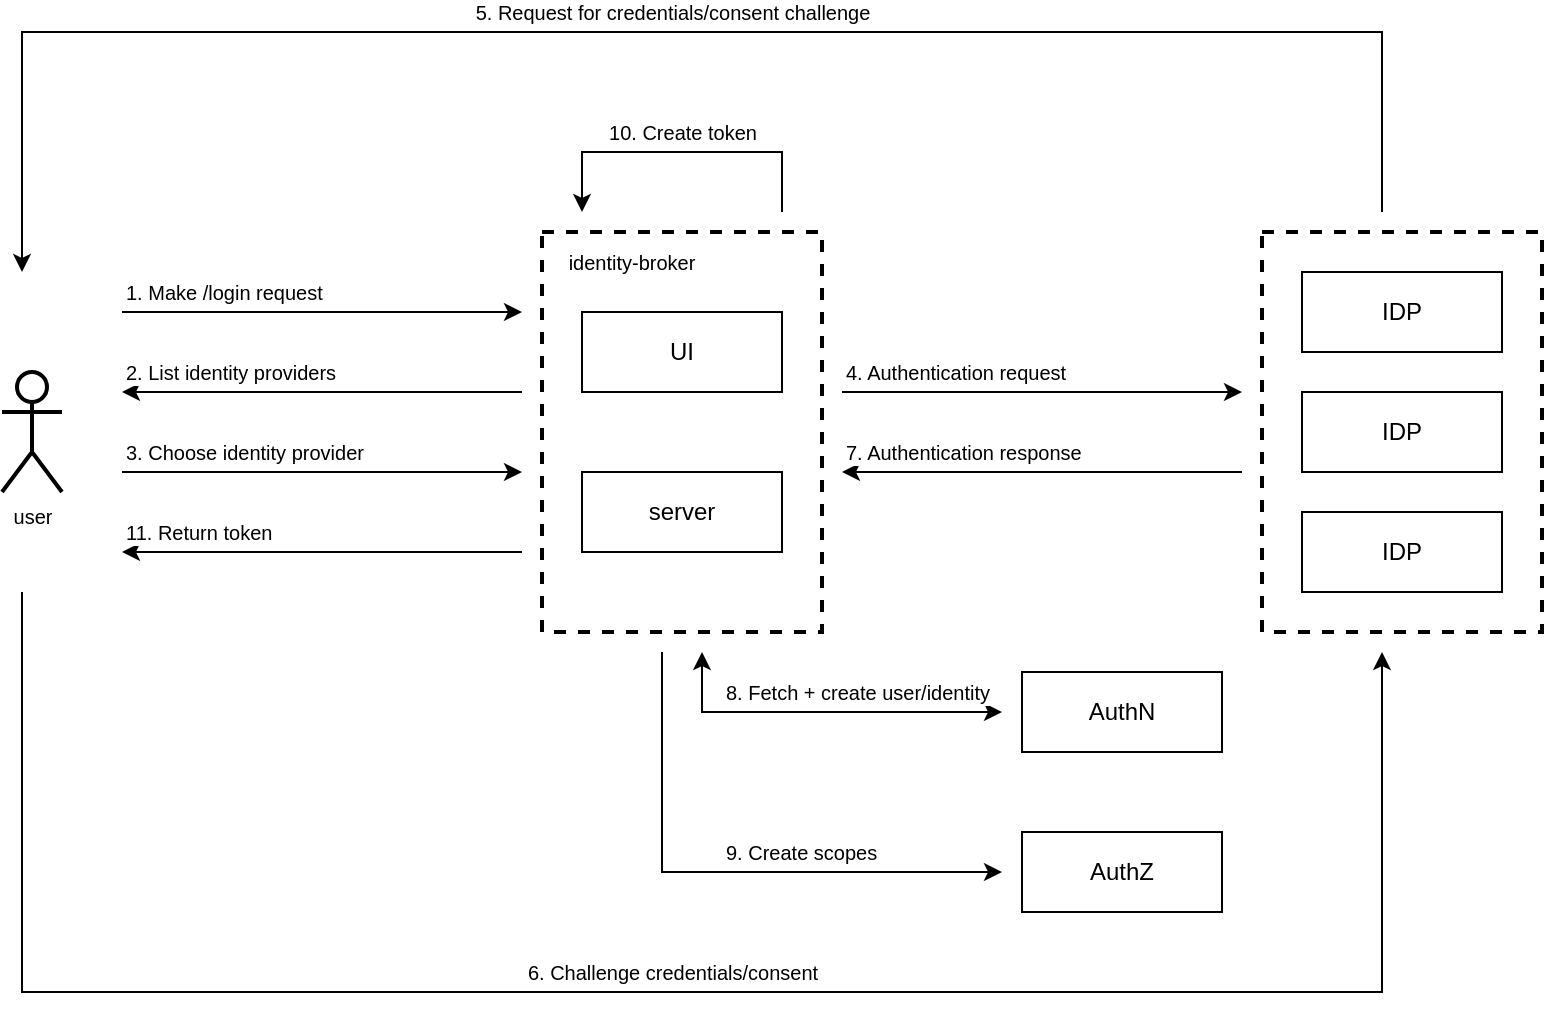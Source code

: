 <mxfile version="17.1.2" type="device"><diagram id="PJf43tB9djWuSXkANqsF" name="Page-1"><mxGraphModel dx="1815" dy="958" grid="1" gridSize="10" guides="1" tooltips="1" connect="1" arrows="1" fold="1" page="1" pageScale="1" pageWidth="827" pageHeight="1169" math="0" shadow="0"><root><mxCell id="0"/><mxCell id="1" parent="0"/><mxCell id="OG8V1nIENW26T4E8cIcn-5" value="user" style="shape=umlActor;verticalLabelPosition=bottom;verticalAlign=top;html=1;outlineConnect=0;fontSize=10;strokeWidth=2;fillColor=none;strokeColor=default;" vertex="1" parent="1"><mxGeometry x="50" y="290" width="30" height="60" as="geometry"/></mxCell><mxCell id="OG8V1nIENW26T4E8cIcn-6" value="1. Make /login request" style="endArrow=classic;html=1;rounded=0;fontSize=10;align=left;" edge="1" parent="1"><mxGeometry x="-1" y="10" width="50" height="50" relative="1" as="geometry"><mxPoint x="110" y="260" as="sourcePoint"/><mxPoint x="310" y="260" as="targetPoint"/><mxPoint as="offset"/></mxGeometry></mxCell><mxCell id="OG8V1nIENW26T4E8cIcn-7" value="2. List identity providers" style="endArrow=classic;html=1;rounded=0;fontSize=10;align=left;" edge="1" parent="1"><mxGeometry x="1" y="-10" width="50" height="50" relative="1" as="geometry"><mxPoint x="310" y="300" as="sourcePoint"/><mxPoint x="110" y="300" as="targetPoint"/><mxPoint as="offset"/></mxGeometry></mxCell><mxCell id="OG8V1nIENW26T4E8cIcn-9" value="3. Choose identity provider" style="endArrow=classic;html=1;rounded=0;fontSize=10;align=left;" edge="1" parent="1"><mxGeometry x="-1" y="10" width="50" height="50" relative="1" as="geometry"><mxPoint x="110" y="340" as="sourcePoint"/><mxPoint x="310" y="340" as="targetPoint"/><mxPoint as="offset"/></mxGeometry></mxCell><mxCell id="OG8V1nIENW26T4E8cIcn-19" value="4. Authentication request" style="endArrow=classic;html=1;rounded=0;fontSize=10;align=left;" edge="1" parent="1"><mxGeometry x="-1" y="10" width="50" height="50" relative="1" as="geometry"><mxPoint x="470" y="300" as="sourcePoint"/><mxPoint x="670" y="300" as="targetPoint"/><mxPoint as="offset"/></mxGeometry></mxCell><mxCell id="OG8V1nIENW26T4E8cIcn-3" value="" style="rounded=0;whiteSpace=wrap;html=1;fillColor=none;dashed=1;strokeWidth=2;" vertex="1" parent="1"><mxGeometry x="320" y="220" width="140" height="200" as="geometry"/></mxCell><mxCell id="OG8V1nIENW26T4E8cIcn-1" value="UI" style="rounded=0;whiteSpace=wrap;html=1;" vertex="1" parent="1"><mxGeometry x="340" y="260" width="100" height="40" as="geometry"/></mxCell><mxCell id="OG8V1nIENW26T4E8cIcn-2" value="server" style="rounded=0;whiteSpace=wrap;html=1;" vertex="1" parent="1"><mxGeometry x="340" y="340" width="100" height="40" as="geometry"/></mxCell><mxCell id="OG8V1nIENW26T4E8cIcn-4" value="identity-broker" style="text;html=1;strokeColor=none;fillColor=none;align=center;verticalAlign=middle;whiteSpace=wrap;rounded=0;dashed=1;fontSize=10;" vertex="1" parent="1"><mxGeometry x="330" y="230" width="70" height="10" as="geometry"/></mxCell><mxCell id="OG8V1nIENW26T4E8cIcn-21" value="5. Request for credentials/consent challenge" style="endArrow=classic;html=1;rounded=0;fontSize=10;" edge="1" parent="1"><mxGeometry y="-10" width="50" height="50" relative="1" as="geometry"><mxPoint x="740" y="210" as="sourcePoint"/><mxPoint x="60" y="240" as="targetPoint"/><Array as="points"><mxPoint x="740" y="120"/><mxPoint x="60" y="120"/></Array><mxPoint as="offset"/></mxGeometry></mxCell><mxCell id="OG8V1nIENW26T4E8cIcn-22" value="6. Challenge credentials/consent" style="endArrow=none;html=1;rounded=0;fontSize=10;endFill=0;startArrow=classic;startFill=1;" edge="1" parent="1"><mxGeometry y="-10" width="50" height="50" relative="1" as="geometry"><mxPoint x="740" y="430" as="sourcePoint"/><mxPoint x="60" y="400" as="targetPoint"/><Array as="points"><mxPoint x="740" y="600"/><mxPoint x="60" y="600"/></Array><mxPoint as="offset"/></mxGeometry></mxCell><mxCell id="OG8V1nIENW26T4E8cIcn-23" value="7. Authentication response" style="endArrow=classic;html=1;rounded=0;fontSize=10;align=left;" edge="1" parent="1"><mxGeometry x="1" y="-10" width="50" height="50" relative="1" as="geometry"><mxPoint x="670" y="340" as="sourcePoint"/><mxPoint x="470" y="340" as="targetPoint"/><mxPoint as="offset"/></mxGeometry></mxCell><mxCell id="OG8V1nIENW26T4E8cIcn-25" value="AuthN" style="rounded=0;whiteSpace=wrap;html=1;" vertex="1" parent="1"><mxGeometry x="560" y="440" width="100" height="40" as="geometry"/></mxCell><mxCell id="OG8V1nIENW26T4E8cIcn-26" value="" style="group" vertex="1" connectable="0" parent="1"><mxGeometry x="680" y="220" width="140" height="200" as="geometry"/></mxCell><mxCell id="OG8V1nIENW26T4E8cIcn-13" value="" style="rounded=0;whiteSpace=wrap;html=1;fillColor=none;dashed=1;strokeWidth=2;" vertex="1" parent="OG8V1nIENW26T4E8cIcn-26"><mxGeometry width="140" height="200" as="geometry"/></mxCell><mxCell id="OG8V1nIENW26T4E8cIcn-14" value="IDP" style="rounded=0;whiteSpace=wrap;html=1;" vertex="1" parent="OG8V1nIENW26T4E8cIcn-26"><mxGeometry x="20" y="20" width="100" height="40" as="geometry"/></mxCell><mxCell id="OG8V1nIENW26T4E8cIcn-15" value="IDP" style="rounded=0;whiteSpace=wrap;html=1;" vertex="1" parent="OG8V1nIENW26T4E8cIcn-26"><mxGeometry x="20" y="80" width="100" height="40" as="geometry"/></mxCell><mxCell id="OG8V1nIENW26T4E8cIcn-20" value="IDP" style="rounded=0;whiteSpace=wrap;html=1;" vertex="1" parent="OG8V1nIENW26T4E8cIcn-26"><mxGeometry x="20" y="140" width="100" height="40" as="geometry"/></mxCell><mxCell id="OG8V1nIENW26T4E8cIcn-27" value="AuthZ" style="rounded=0;whiteSpace=wrap;html=1;" vertex="1" parent="1"><mxGeometry x="560" y="520" width="100" height="40" as="geometry"/></mxCell><mxCell id="OG8V1nIENW26T4E8cIcn-29" value="8. Fetch + create user/identity" style="endArrow=classic;html=1;rounded=0;fontSize=10;startArrow=classic;startFill=1;align=left;" edge="1" parent="1"><mxGeometry x="-0.556" y="10" width="50" height="50" relative="1" as="geometry"><mxPoint x="400" y="430" as="sourcePoint"/><mxPoint x="550" y="460" as="targetPoint"/><Array as="points"><mxPoint x="400" y="460"/></Array><mxPoint as="offset"/></mxGeometry></mxCell><mxCell id="OG8V1nIENW26T4E8cIcn-30" value="9. Create scopes" style="endArrow=classic;html=1;rounded=0;fontSize=10;align=left;" edge="1" parent="1"><mxGeometry y="10" width="50" height="50" relative="1" as="geometry"><mxPoint x="380" y="430" as="sourcePoint"/><mxPoint x="550" y="540" as="targetPoint"/><Array as="points"><mxPoint x="380" y="540"/></Array><mxPoint as="offset"/></mxGeometry></mxCell><mxCell id="OG8V1nIENW26T4E8cIcn-31" value="10. Create token" style="endArrow=classic;html=1;rounded=0;fontSize=10;" edge="1" parent="1"><mxGeometry y="-10" width="50" height="50" relative="1" as="geometry"><mxPoint x="440" y="210" as="sourcePoint"/><mxPoint x="340" y="210" as="targetPoint"/><Array as="points"><mxPoint x="440" y="180"/><mxPoint x="340" y="180"/></Array><mxPoint as="offset"/></mxGeometry></mxCell><mxCell id="OG8V1nIENW26T4E8cIcn-32" value="11. Return token" style="endArrow=classic;html=1;rounded=0;fontSize=10;align=left;" edge="1" parent="1"><mxGeometry x="1" y="-10" width="50" height="50" relative="1" as="geometry"><mxPoint x="310" y="380" as="sourcePoint"/><mxPoint x="110" y="380" as="targetPoint"/><mxPoint as="offset"/></mxGeometry></mxCell></root></mxGraphModel></diagram></mxfile>